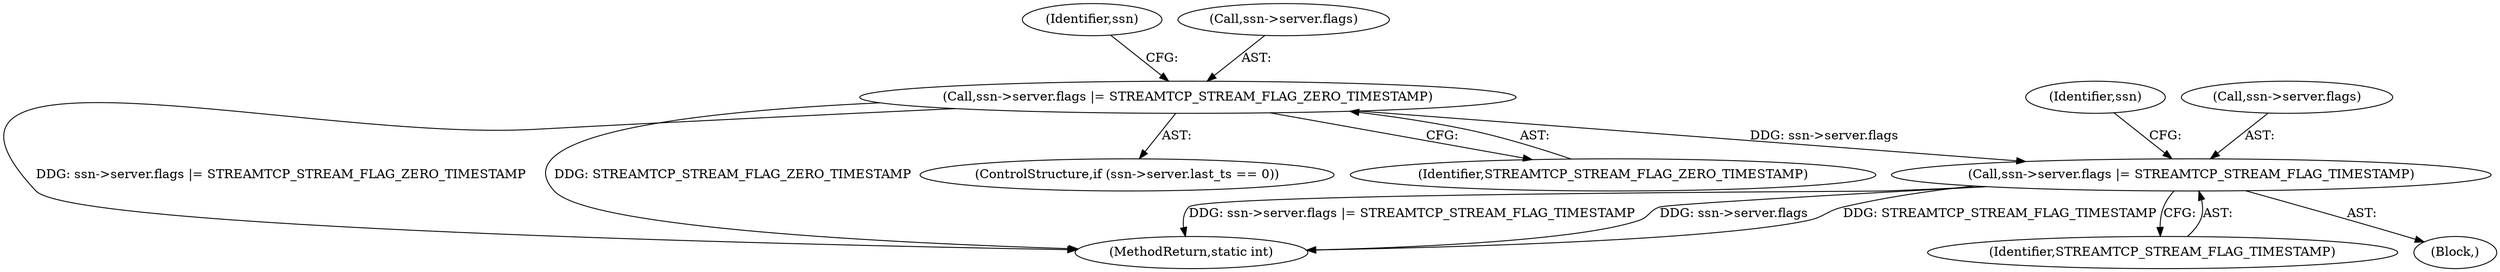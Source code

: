 digraph "0_suricata_843d0b7a10bb45627f94764a6c5d468a24143345_1@pointer" {
"1000768" [label="(Call,ssn->server.flags |= STREAMTCP_STREAM_FLAG_TIMESTAMP)"];
"1000750" [label="(Call,ssn->server.flags |= STREAMTCP_STREAM_FLAG_ZERO_TIMESTAMP)"];
"1000756" [label="(Identifier,STREAMTCP_STREAM_FLAG_ZERO_TIMESTAMP)"];
"1001128" [label="(MethodReturn,static int)"];
"1000750" [label="(Call,ssn->server.flags |= STREAMTCP_STREAM_FLAG_ZERO_TIMESTAMP)"];
"1000760" [label="(Identifier,ssn)"];
"1000778" [label="(Identifier,ssn)"];
"1000751" [label="(Call,ssn->server.flags)"];
"1000774" [label="(Identifier,STREAMTCP_STREAM_FLAG_TIMESTAMP)"];
"1000769" [label="(Call,ssn->server.flags)"];
"1000725" [label="(Block,)"];
"1000742" [label="(ControlStructure,if (ssn->server.last_ts == 0))"];
"1000768" [label="(Call,ssn->server.flags |= STREAMTCP_STREAM_FLAG_TIMESTAMP)"];
"1000768" -> "1000725"  [label="AST: "];
"1000768" -> "1000774"  [label="CFG: "];
"1000769" -> "1000768"  [label="AST: "];
"1000774" -> "1000768"  [label="AST: "];
"1000778" -> "1000768"  [label="CFG: "];
"1000768" -> "1001128"  [label="DDG: ssn->server.flags"];
"1000768" -> "1001128"  [label="DDG: STREAMTCP_STREAM_FLAG_TIMESTAMP"];
"1000768" -> "1001128"  [label="DDG: ssn->server.flags |= STREAMTCP_STREAM_FLAG_TIMESTAMP"];
"1000750" -> "1000768"  [label="DDG: ssn->server.flags"];
"1000750" -> "1000742"  [label="AST: "];
"1000750" -> "1000756"  [label="CFG: "];
"1000751" -> "1000750"  [label="AST: "];
"1000756" -> "1000750"  [label="AST: "];
"1000760" -> "1000750"  [label="CFG: "];
"1000750" -> "1001128"  [label="DDG: ssn->server.flags |= STREAMTCP_STREAM_FLAG_ZERO_TIMESTAMP"];
"1000750" -> "1001128"  [label="DDG: STREAMTCP_STREAM_FLAG_ZERO_TIMESTAMP"];
}
